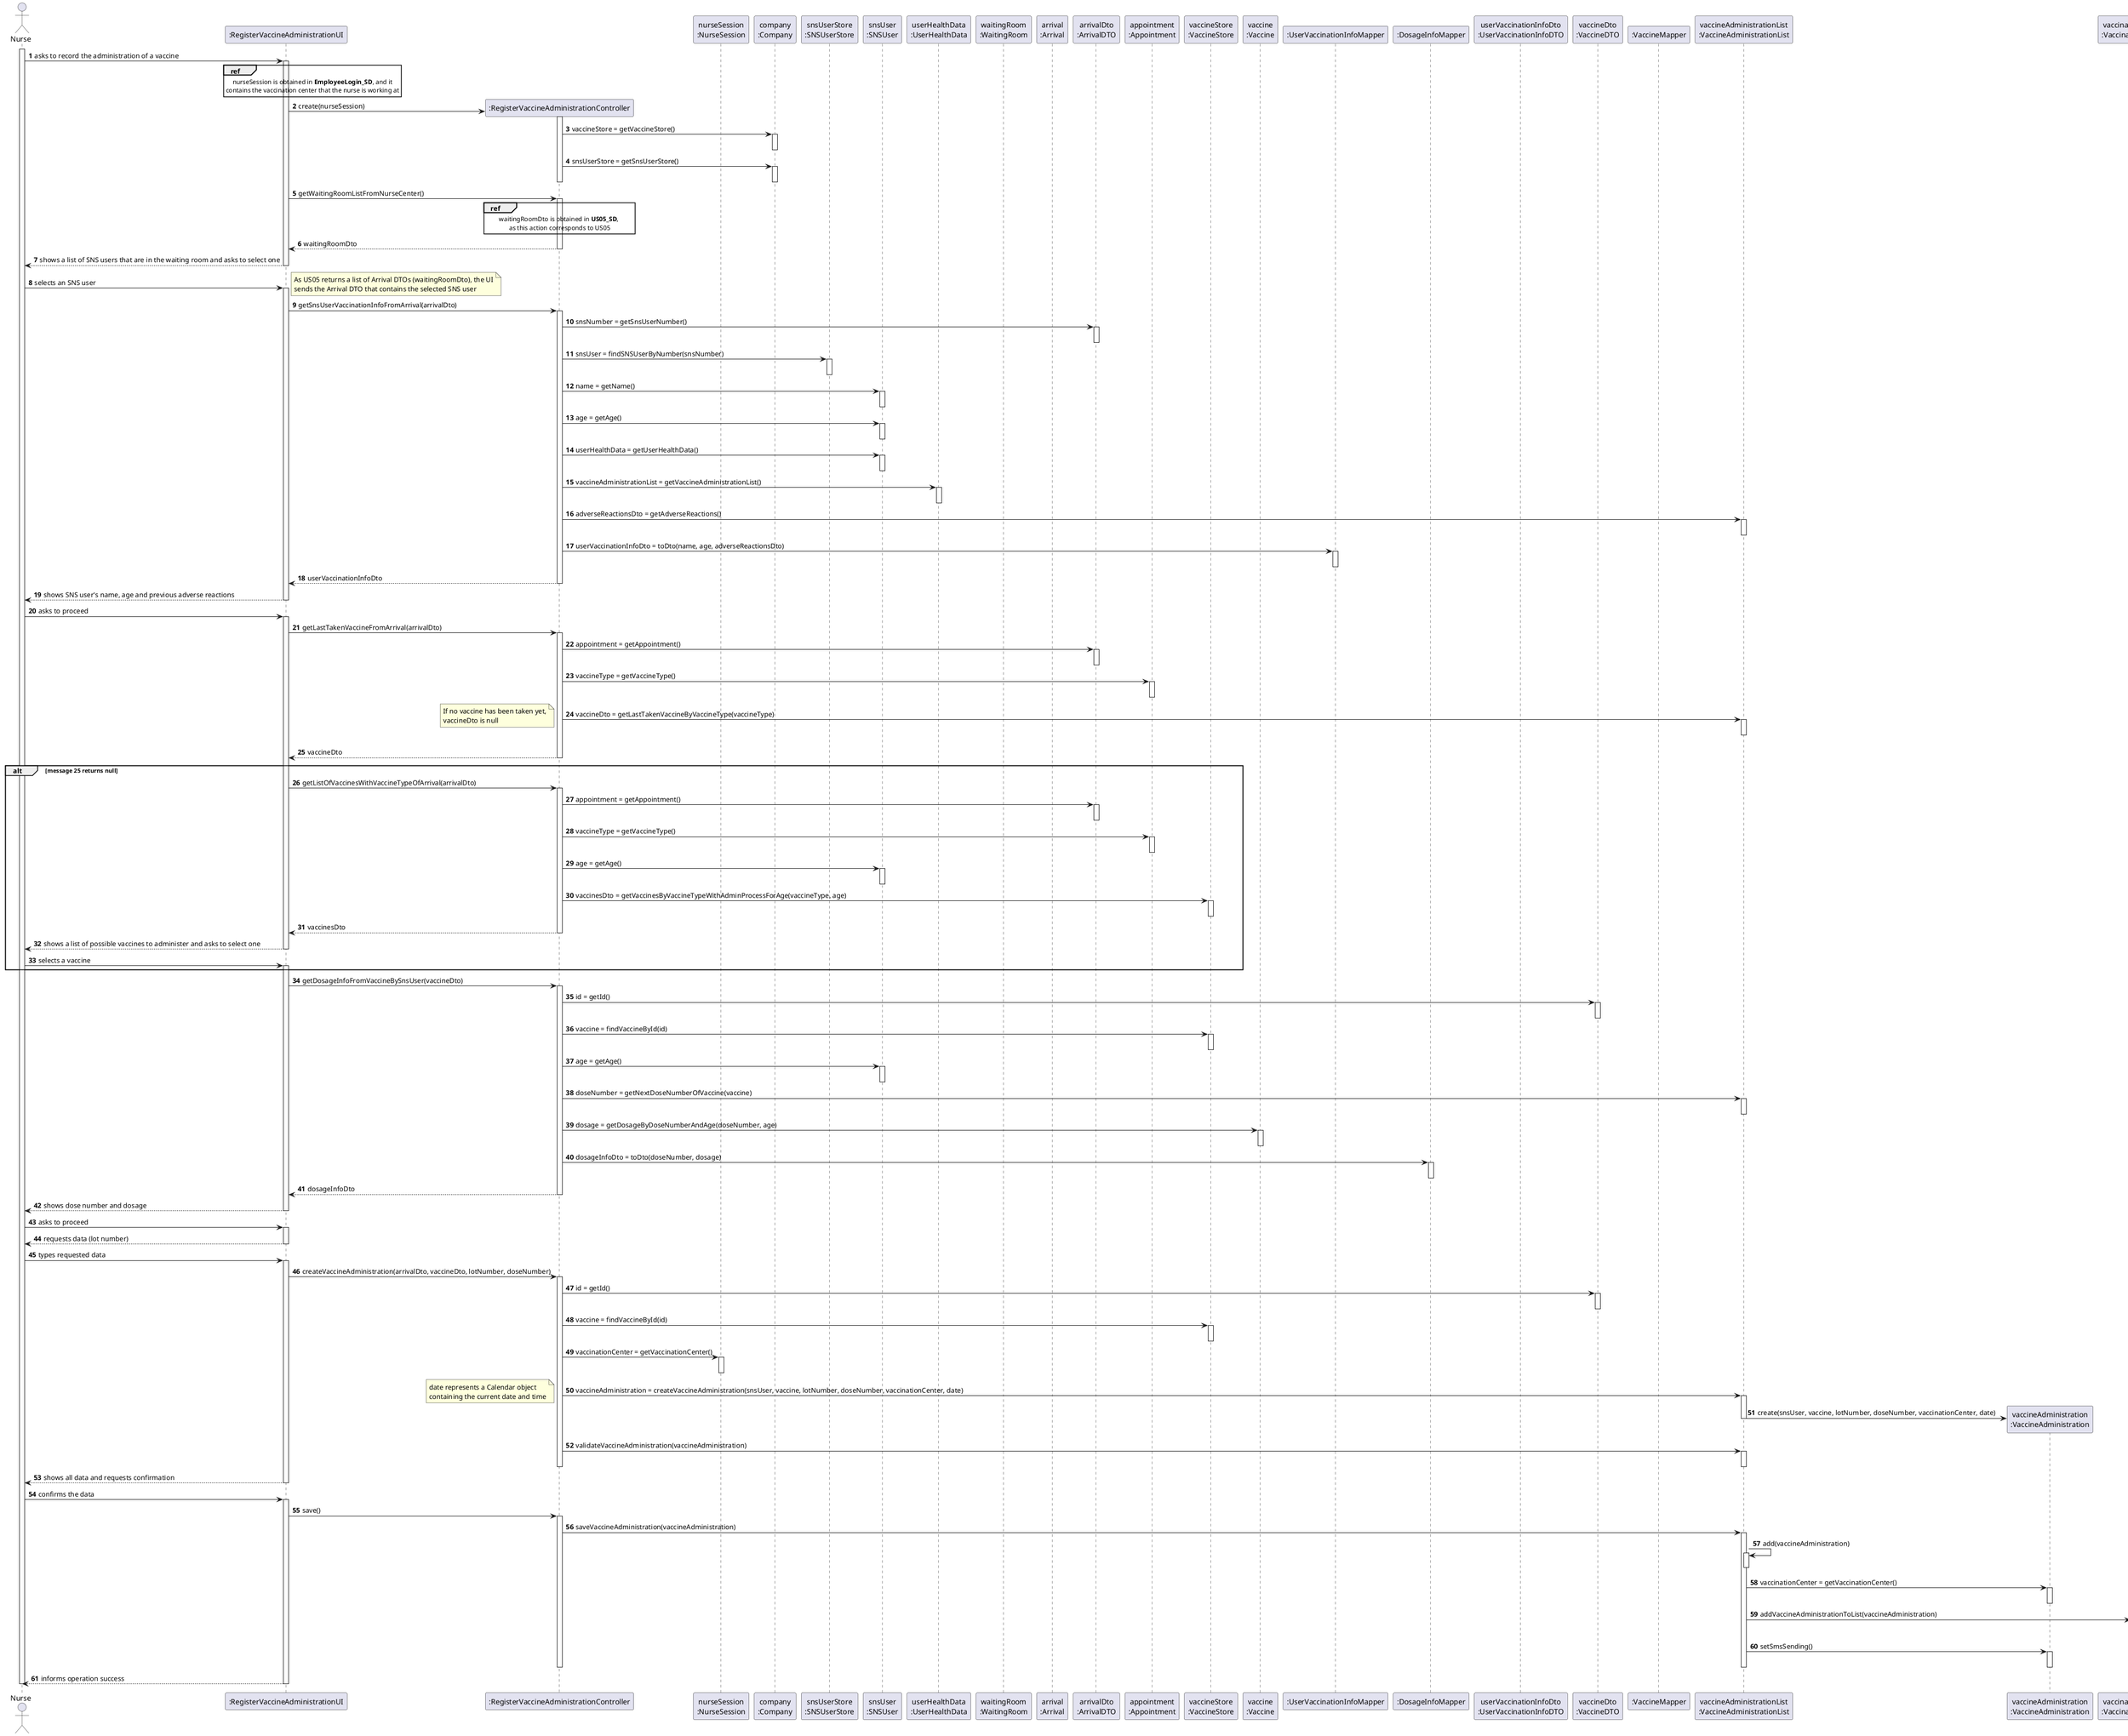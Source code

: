 @startuml US01_SD
autonumber
' hide footbox
actor "Nurse" as nurse

participant ":RegisterVaccineAdministrationUI" as ui
participant ":RegisterVaccineAdministrationController" as controller
participant "nurseSession\n:NurseSession" as nurseSession
participant "company\n:Company" as company
participant "snsUserStore\n:SNSUserStore" as snsUserStore
participant "snsUser\n:SNSUser" as snsUser
participant "userHealthData\n:UserHealthData" as userHealthData
participant "waitingRoom\n:WaitingRoom" as waitingRoom
participant "arrival\n:Arrival" as arrival
participant "arrivalDto\n:ArrivalDTO" as arrivalDto
participant "appointment\n:Appointment" as appointment
participant "vaccineStore\n:VaccineStore" as vaccineStore
participant "vaccine\n:Vaccine" as vaccine
participant "vaccineAdministrationList\n:VaccineAdministrationList" as vaccineAdministrationList
participant ":UserVaccinationInfoMapper" as userVaccinationInfoMapper
participant ":DosageInfoMapper" as dosageInfoMapper
participant "userVaccinationInfoDto\n:UserVaccinationInfoDTO" as userVaccinationInfoDto
participant "vaccineDto\n:VaccineDTO" as vaccineDto
participant ":VaccineMapper" as vaccineMapper
participant "vaccineAdministrationList\n:VaccineAdministrationList" as vaccineAdministrationList
participant "vaccineAdministration\n:VaccineAdministration" as vaccineAdministration
participant "vaccinationCenter\n:VaccinationCenter" as vaccinationCenter

participant "waitingRoomDto\n:List<ArrivalDTO>" as waitingRoomDto
' participant "vaccines\n:List<Vaccine>" as vaccinesList
participant "vaccinesDto\n:List<VaccineDTO>" as vaccinesDtoList
participant "adverseReactionsDto\n:List<AdverseReactionDTO>" as adverseReactionsList

activate nurse

nurse -> ui : asks to record the administration of a vaccine

activate ui
  ref over ui
    nurseSession is obtained in **EmployeeLogin_SD**, and it
    contains the vaccination center that the nurse is working at
  end ref
  ui -> controller** : create(nurseSession)
  activate controller
    controller -> company : vaccineStore = getVaccineStore()
    activate company
    deactivate company
    controller -> company : snsUserStore = getSnsUserStore()
    activate company
    deactivate company
  deactivate controller
  ui -> controller : getWaitingRoomListFromNurseCenter()
  activate controller
    ref over controller
      waitingRoomDto is obtained in **US05_SD**, 
      as this action corresponds to US05
    end ref
    controller --> ui : waitingRoomDto
  deactivate controller
  ui --> nurse : shows a list of SNS users that are in the waiting room and asks to select one
deactivate ui

nurse -> ui : selects an SNS user

activate ui
  note right
    As US05 returns a list of Arrival DTOs (waitingRoomDto), the UI
    sends the Arrival DTO that contains the selected SNS user
  end note
  ui -> controller : getSnsUserVaccinationInfoFromArrival(arrivalDto)
  activate controller
    controller -> arrivalDto : snsNumber = getSnsUserNumber()
    activate arrivalDto
    deactivate arrivalDto
    controller -> snsUserStore : snsUser = findSNSUserByNumber(snsNumber)
    activate snsUserStore
    deactivate snsUserStore
    controller -> snsUser : name = getName()
    activate snsUser
    deactivate snsUser
    controller -> snsUser : age = getAge()
    activate snsUser
    deactivate snsUser
    controller -> snsUser : userHealthData = getUserHealthData()
    activate snsUser
    deactivate snsUser
    controller -> userHealthData : vaccineAdministrationList = getVaccineAdministrationList()
    activate userHealthData
    deactivate userHealthData
    controller -> vaccineAdministrationList : adverseReactionsDto = getAdverseReactions()
    activate vaccineAdministrationList
    deactivate vaccineAdministrationList
    controller -> userVaccinationInfoMapper : userVaccinationInfoDto = toDto(name, age, adverseReactionsDto)
    activate userVaccinationInfoMapper
    deactivate userVaccinationInfoMapper
    controller --> ui : userVaccinationInfoDto
  deactivate controller
  ui --> nurse : shows SNS user's name, age and previous adverse reactions
deactivate ui

nurse -> ui : asks to proceed

activate ui
  ui -> controller : getLastTakenVaccineFromArrival(arrivalDto)
  activate controller
    controller -> arrivalDto : appointment = getAppointment()
    activate arrivalDto
    deactivate arrivalDto
    controller -> appointment : vaccineType = getVaccineType()
    activate appointment
    deactivate appointment
    controller -> vaccineAdministrationList : vaccineDto = getLastTakenVaccineByVaccineType(vaccineType)
    activate vaccineAdministrationList
    deactivate vaccineAdministrationList
    note left
      If no vaccine has been taken yet,
      vaccineDto is null
    end note
    controller --> ui : vaccineDto
  deactivate controller
  alt message 25 returns null
  ui -> controller : getListOfVaccinesWithVaccineTypeOfArrival(arrivalDto)
  activate controller
    controller -> arrivalDto : appointment = getAppointment()
    activate arrivalDto
    deactivate arrivalDto
    controller -> appointment : vaccineType = getVaccineType()
    activate appointment
    deactivate appointment
    controller -> snsUser : age = getAge()
    activate snsUser
    deactivate snsUser
    controller -> vaccineStore : vaccinesDto = getVaccinesByVaccineTypeWithAdminProcessForAge(vaccineType, age)
    activate vaccineStore
    deactivate vaccineStore
    controller --> ui : vaccinesDto
  deactivate controller
  ui --> nurse : shows a list of possible vaccines to administer and asks to select one
deactivate ui

nurse -> ui : selects a vaccine

activate ui
  end
  ui -> controller : getDosageInfoFromVaccineBySnsUser(vaccineDto)
  activate controller
    controller -> vaccineDto : id = getId()
    activate vaccineDto
    deactivate vaccineDto
    controller -> vaccineStore : vaccine = findVaccineById(id)
    activate vaccineStore
    deactivate vaccineStore
    controller -> snsUser : age = getAge()
    activate snsUser
    deactivate snsUser
    controller -> vaccineAdministrationList : doseNumber = getNextDoseNumberOfVaccine(vaccine)
    activate vaccineAdministrationList
    deactivate vaccineAdministrationList
    controller -> vaccine : dosage = getDosageByDoseNumberAndAge(doseNumber, age)
    activate vaccine
    deactivate vaccine
    controller -> dosageInfoMapper : dosageInfoDto = toDto(doseNumber, dosage)
    activate dosageInfoMapper
    deactivate dosageInfoMapper
    controller --> ui : dosageInfoDto
  deactivate controller
  ui --> nurse : shows dose number and dosage
deactivate ui

nurse -> ui : asks to proceed

activate ui
  ui --> nurse : requests data (lot number)
deactivate ui

nurse -> ui : types requested data

activate ui 
  ui -> controller : createVaccineAdministration(arrivalDto, vaccineDto, lotNumber, doseNumber)
  activate controller
    controller -> vaccineDto : id = getId()
    activate vaccineDto
    deactivate vaccineDto
    controller -> vaccineStore : vaccine = findVaccineById(id)
    activate vaccineStore
    deactivate vaccineStore
    controller -> nurseSession : vaccinationCenter = getVaccinationCenter()
    activate nurseSession
    deactivate nurseSession
    controller -> vaccineAdministrationList : vaccineAdministration = createVaccineAdministration(snsUser, vaccine, lotNumber, doseNumber, vaccinationCenter, date)
    note left
      date represents a Calendar object
      containing the current date and time
    end note
    activate vaccineAdministrationList
      vaccineAdministrationList -> vaccineAdministration** : create(snsUser, vaccine, lotNumber, doseNumber, vaccinationCenter, date)
    deactivate vaccineAdministrationList
    controller -> vaccineAdministrationList : validateVaccineAdministration(vaccineAdministration)
    activate vaccineAdministrationList
    deactivate vaccineAdministrationList
  deactivate controller
  ui --> nurse : shows all data and requests confirmation
deactivate ui

nurse -> ui : confirms the data

activate ui
  ui -> controller : save()
  activate controller 
    controller -> vaccineAdministrationList : saveVaccineAdministration(vaccineAdministration)
    activate vaccineAdministrationList
      vaccineAdministrationList -> vaccineAdministrationList : add(vaccineAdministration)
      activate vaccineAdministrationList
      deactivate vaccineAdministrationList
      vaccineAdministrationList -> vaccineAdministration : vaccinationCenter = getVaccinationCenter()
      activate vaccineAdministration
      deactivate vaccineAdministration
      vaccineAdministrationList -> vaccinationCenter : addVaccineAdministrationToList(vaccineAdministration)
      activate vaccinationCenter
      deactivate vaccinationCenter
      vaccineAdministrationList -> vaccineAdministration : setSmsSending()
      activate vaccineAdministration
      deactivate vaccineAdministration
    deactivate vaccineAdministrationList
  deactivate controller
  ui --> nurse: informs operation success
deactivate ui

deactivate nurse